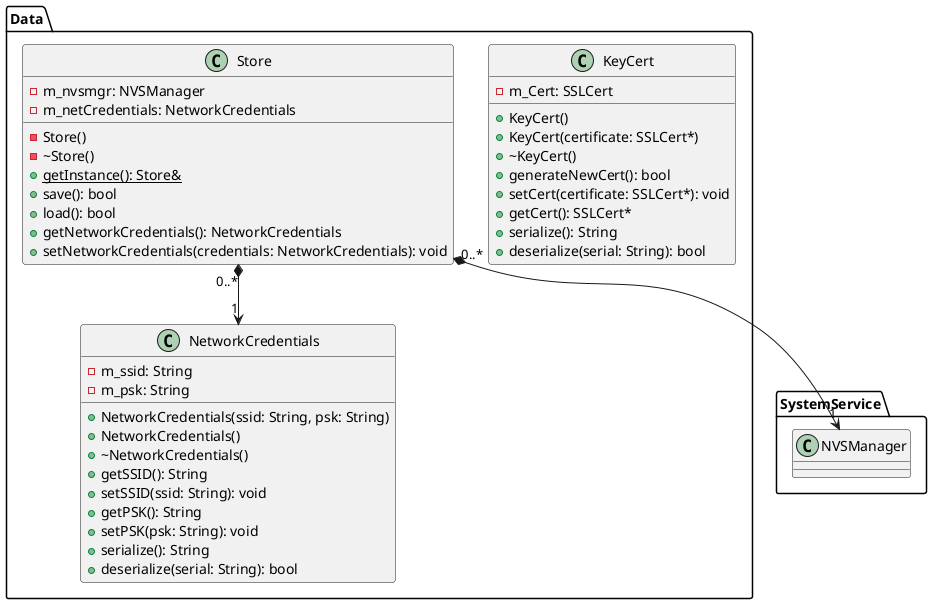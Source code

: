 @startuml
package SystemService
{
    class NVSManager
    {
    }
}
package Data
{
    class NetworkCredentials
    {
        - m_ssid: String
        - m_psk: String

        + NetworkCredentials(ssid: String, psk: String)
        + NetworkCredentials()
        + ~NetworkCredentials()
        + getSSID(): String
        + setSSID(ssid: String): void
        + getPSK(): String
        + setPSK(psk: String): void
        + serialize(): String
        + deserialize(serial: String): bool
    }

    class KeyCert
    {
        - m_Cert: SSLCert

        + KeyCert()
        + KeyCert(certificate: SSLCert*)
        + ~KeyCert()
        + generateNewCert(): bool
        + setCert(certificate: SSLCert*): void
        + getCert(): SSLCert*
        + serialize(): String
        + deserialize(serial: String): bool
    }

    class Store
    {
        - m_nvsmgr: NVSManager
        - m_netCredentials: NetworkCredentials

        - Store()
        - ~Store()
        {static} + getInstance(): Store&
        + save(): bool
        + load(): bool
        + getNetworkCredentials(): NetworkCredentials
        + setNetworkCredentials(credentials: NetworkCredentials): void
    }
    Store "0..*" *--> "1" NVSManager
    Store "0..*" *--> "1" NetworkCredentials
}
@enduml